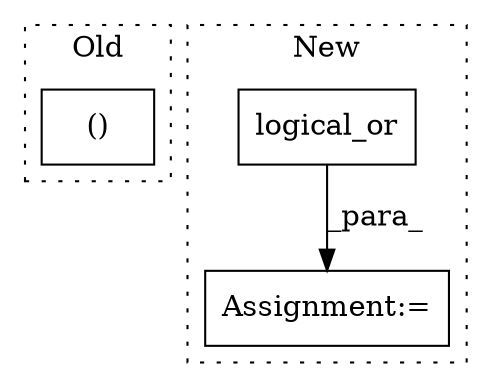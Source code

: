 digraph G {
subgraph cluster0 {
1 [label="()" a="106" s="25629" l="24" shape="box"];
label = "Old";
style="dotted";
}
subgraph cluster1 {
2 [label="logical_or" a="32" s="25960,25986" l="11,1" shape="box"];
3 [label="Assignment:=" a="7" s="25948" l="1" shape="box"];
label = "New";
style="dotted";
}
2 -> 3 [label="_para_"];
}